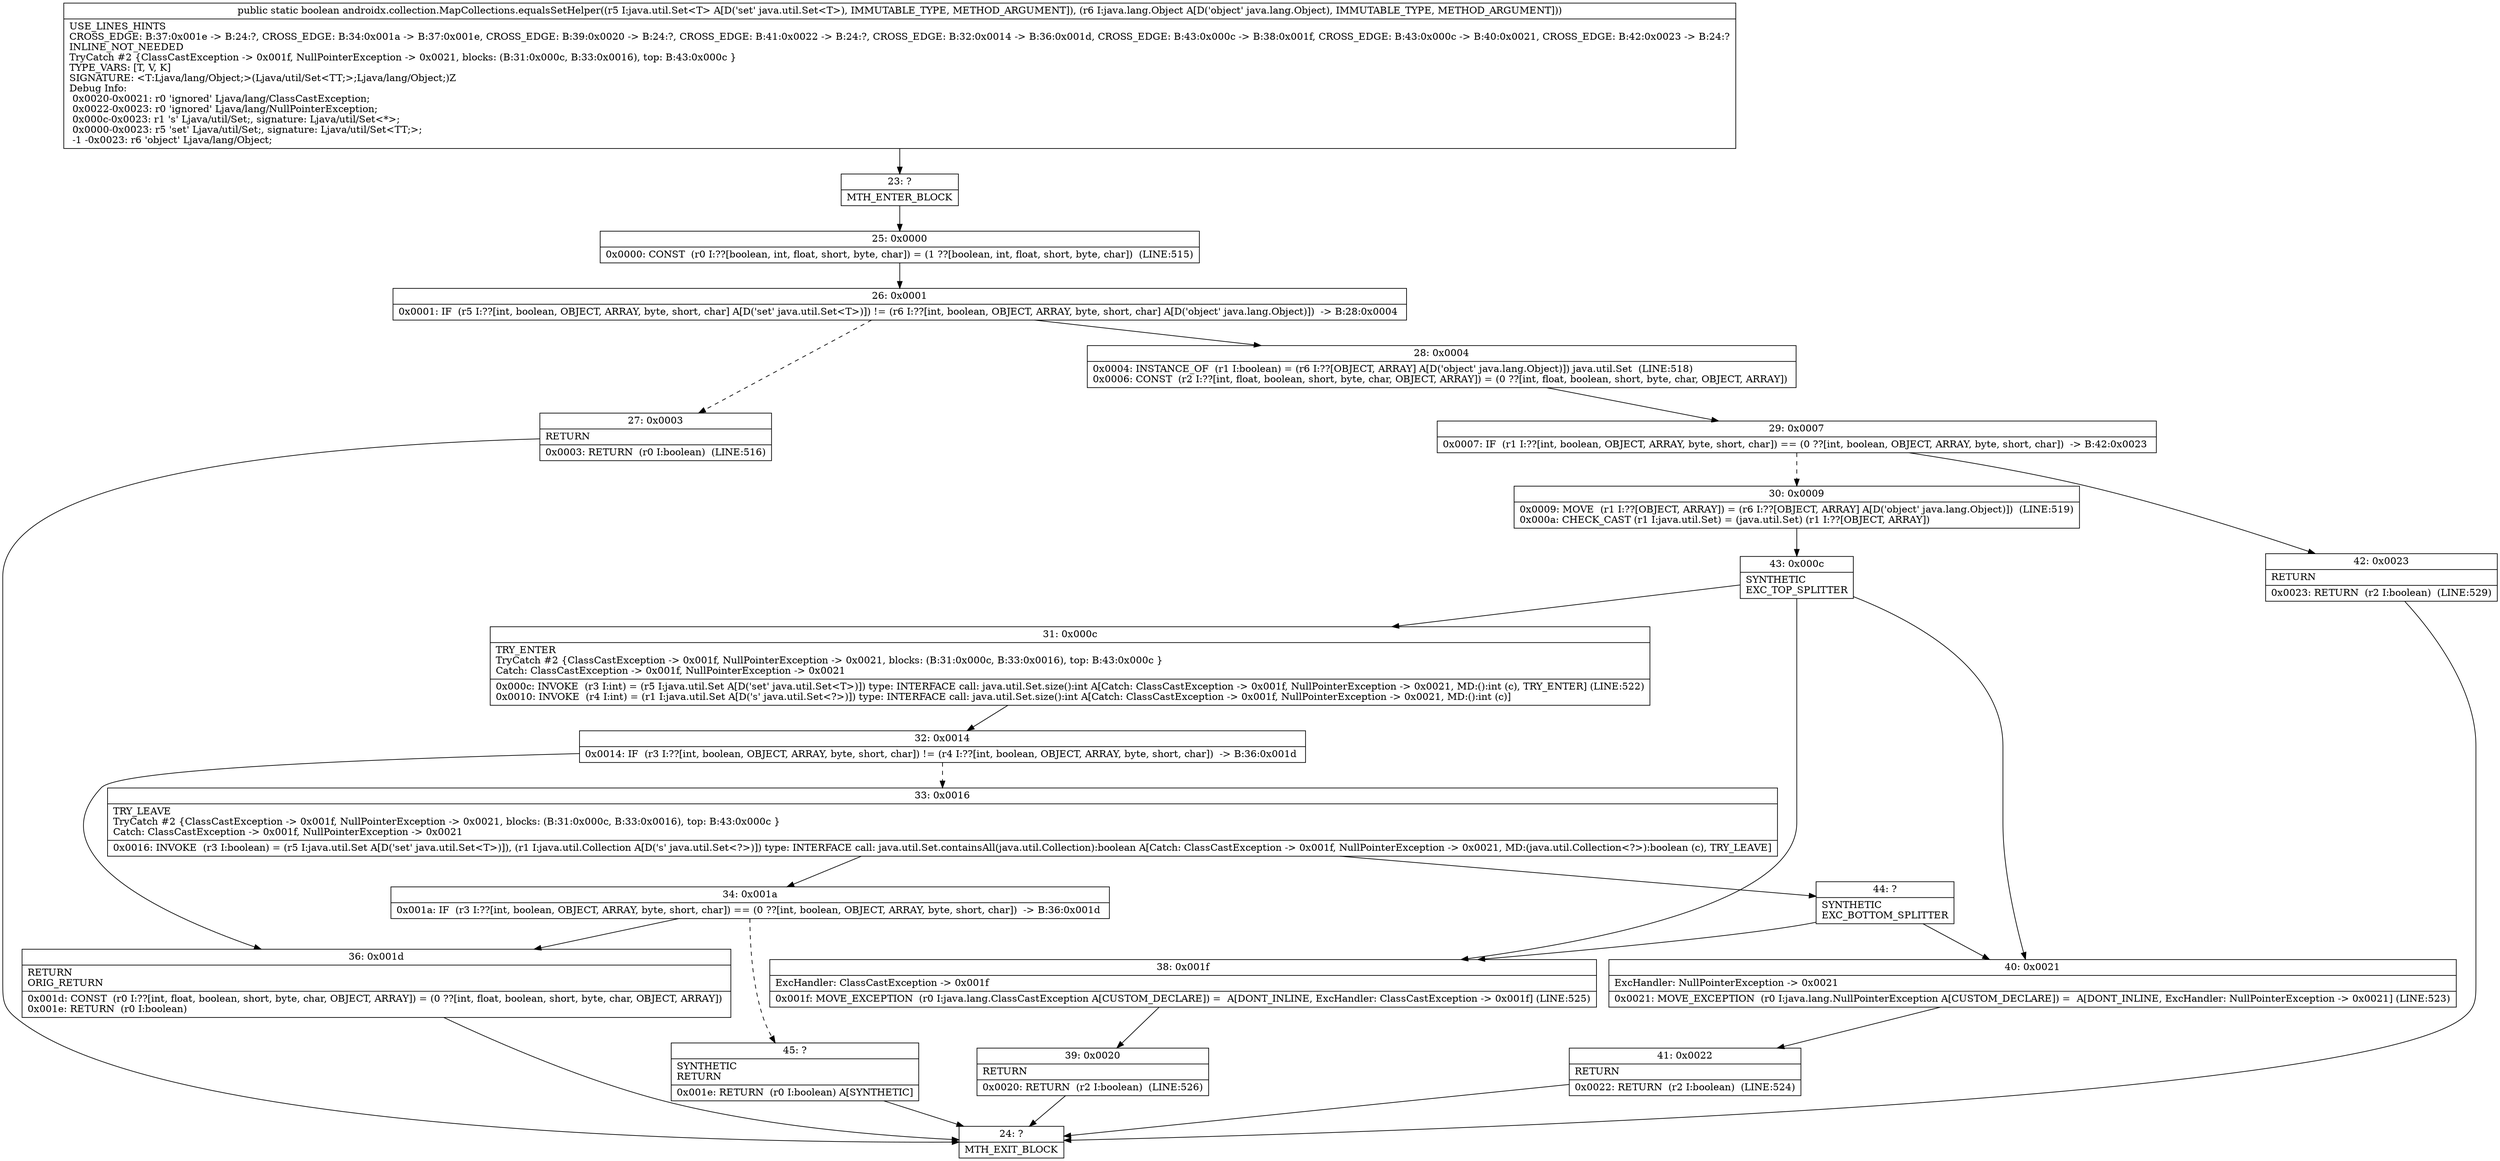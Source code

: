 digraph "CFG forandroidx.collection.MapCollections.equalsSetHelper(Ljava\/util\/Set;Ljava\/lang\/Object;)Z" {
Node_23 [shape=record,label="{23\:\ ?|MTH_ENTER_BLOCK\l}"];
Node_25 [shape=record,label="{25\:\ 0x0000|0x0000: CONST  (r0 I:??[boolean, int, float, short, byte, char]) = (1 ??[boolean, int, float, short, byte, char])  (LINE:515)\l}"];
Node_26 [shape=record,label="{26\:\ 0x0001|0x0001: IF  (r5 I:??[int, boolean, OBJECT, ARRAY, byte, short, char] A[D('set' java.util.Set\<T\>)]) != (r6 I:??[int, boolean, OBJECT, ARRAY, byte, short, char] A[D('object' java.lang.Object)])  \-\> B:28:0x0004 \l}"];
Node_27 [shape=record,label="{27\:\ 0x0003|RETURN\l|0x0003: RETURN  (r0 I:boolean)  (LINE:516)\l}"];
Node_24 [shape=record,label="{24\:\ ?|MTH_EXIT_BLOCK\l}"];
Node_28 [shape=record,label="{28\:\ 0x0004|0x0004: INSTANCE_OF  (r1 I:boolean) = (r6 I:??[OBJECT, ARRAY] A[D('object' java.lang.Object)]) java.util.Set  (LINE:518)\l0x0006: CONST  (r2 I:??[int, float, boolean, short, byte, char, OBJECT, ARRAY]) = (0 ??[int, float, boolean, short, byte, char, OBJECT, ARRAY]) \l}"];
Node_29 [shape=record,label="{29\:\ 0x0007|0x0007: IF  (r1 I:??[int, boolean, OBJECT, ARRAY, byte, short, char]) == (0 ??[int, boolean, OBJECT, ARRAY, byte, short, char])  \-\> B:42:0x0023 \l}"];
Node_30 [shape=record,label="{30\:\ 0x0009|0x0009: MOVE  (r1 I:??[OBJECT, ARRAY]) = (r6 I:??[OBJECT, ARRAY] A[D('object' java.lang.Object)])  (LINE:519)\l0x000a: CHECK_CAST (r1 I:java.util.Set) = (java.util.Set) (r1 I:??[OBJECT, ARRAY]) \l}"];
Node_43 [shape=record,label="{43\:\ 0x000c|SYNTHETIC\lEXC_TOP_SPLITTER\l}"];
Node_31 [shape=record,label="{31\:\ 0x000c|TRY_ENTER\lTryCatch #2 \{ClassCastException \-\> 0x001f, NullPointerException \-\> 0x0021, blocks: (B:31:0x000c, B:33:0x0016), top: B:43:0x000c \}\lCatch: ClassCastException \-\> 0x001f, NullPointerException \-\> 0x0021\l|0x000c: INVOKE  (r3 I:int) = (r5 I:java.util.Set A[D('set' java.util.Set\<T\>)]) type: INTERFACE call: java.util.Set.size():int A[Catch: ClassCastException \-\> 0x001f, NullPointerException \-\> 0x0021, MD:():int (c), TRY_ENTER] (LINE:522)\l0x0010: INVOKE  (r4 I:int) = (r1 I:java.util.Set A[D('s' java.util.Set\<?\>)]) type: INTERFACE call: java.util.Set.size():int A[Catch: ClassCastException \-\> 0x001f, NullPointerException \-\> 0x0021, MD:():int (c)]\l}"];
Node_32 [shape=record,label="{32\:\ 0x0014|0x0014: IF  (r3 I:??[int, boolean, OBJECT, ARRAY, byte, short, char]) != (r4 I:??[int, boolean, OBJECT, ARRAY, byte, short, char])  \-\> B:36:0x001d \l}"];
Node_33 [shape=record,label="{33\:\ 0x0016|TRY_LEAVE\lTryCatch #2 \{ClassCastException \-\> 0x001f, NullPointerException \-\> 0x0021, blocks: (B:31:0x000c, B:33:0x0016), top: B:43:0x000c \}\lCatch: ClassCastException \-\> 0x001f, NullPointerException \-\> 0x0021\l|0x0016: INVOKE  (r3 I:boolean) = (r5 I:java.util.Set A[D('set' java.util.Set\<T\>)]), (r1 I:java.util.Collection A[D('s' java.util.Set\<?\>)]) type: INTERFACE call: java.util.Set.containsAll(java.util.Collection):boolean A[Catch: ClassCastException \-\> 0x001f, NullPointerException \-\> 0x0021, MD:(java.util.Collection\<?\>):boolean (c), TRY_LEAVE]\l}"];
Node_34 [shape=record,label="{34\:\ 0x001a|0x001a: IF  (r3 I:??[int, boolean, OBJECT, ARRAY, byte, short, char]) == (0 ??[int, boolean, OBJECT, ARRAY, byte, short, char])  \-\> B:36:0x001d \l}"];
Node_45 [shape=record,label="{45\:\ ?|SYNTHETIC\lRETURN\l|0x001e: RETURN  (r0 I:boolean) A[SYNTHETIC]\l}"];
Node_44 [shape=record,label="{44\:\ ?|SYNTHETIC\lEXC_BOTTOM_SPLITTER\l}"];
Node_36 [shape=record,label="{36\:\ 0x001d|RETURN\lORIG_RETURN\l|0x001d: CONST  (r0 I:??[int, float, boolean, short, byte, char, OBJECT, ARRAY]) = (0 ??[int, float, boolean, short, byte, char, OBJECT, ARRAY]) \l0x001e: RETURN  (r0 I:boolean) \l}"];
Node_38 [shape=record,label="{38\:\ 0x001f|ExcHandler: ClassCastException \-\> 0x001f\l|0x001f: MOVE_EXCEPTION  (r0 I:java.lang.ClassCastException A[CUSTOM_DECLARE]) =  A[DONT_INLINE, ExcHandler: ClassCastException \-\> 0x001f] (LINE:525)\l}"];
Node_39 [shape=record,label="{39\:\ 0x0020|RETURN\l|0x0020: RETURN  (r2 I:boolean)  (LINE:526)\l}"];
Node_40 [shape=record,label="{40\:\ 0x0021|ExcHandler: NullPointerException \-\> 0x0021\l|0x0021: MOVE_EXCEPTION  (r0 I:java.lang.NullPointerException A[CUSTOM_DECLARE]) =  A[DONT_INLINE, ExcHandler: NullPointerException \-\> 0x0021] (LINE:523)\l}"];
Node_41 [shape=record,label="{41\:\ 0x0022|RETURN\l|0x0022: RETURN  (r2 I:boolean)  (LINE:524)\l}"];
Node_42 [shape=record,label="{42\:\ 0x0023|RETURN\l|0x0023: RETURN  (r2 I:boolean)  (LINE:529)\l}"];
MethodNode[shape=record,label="{public static boolean androidx.collection.MapCollections.equalsSetHelper((r5 I:java.util.Set\<T\> A[D('set' java.util.Set\<T\>), IMMUTABLE_TYPE, METHOD_ARGUMENT]), (r6 I:java.lang.Object A[D('object' java.lang.Object), IMMUTABLE_TYPE, METHOD_ARGUMENT]))  | USE_LINES_HINTS\lCROSS_EDGE: B:37:0x001e \-\> B:24:?, CROSS_EDGE: B:34:0x001a \-\> B:37:0x001e, CROSS_EDGE: B:39:0x0020 \-\> B:24:?, CROSS_EDGE: B:41:0x0022 \-\> B:24:?, CROSS_EDGE: B:32:0x0014 \-\> B:36:0x001d, CROSS_EDGE: B:43:0x000c \-\> B:38:0x001f, CROSS_EDGE: B:43:0x000c \-\> B:40:0x0021, CROSS_EDGE: B:42:0x0023 \-\> B:24:?\lINLINE_NOT_NEEDED\lTryCatch #2 \{ClassCastException \-\> 0x001f, NullPointerException \-\> 0x0021, blocks: (B:31:0x000c, B:33:0x0016), top: B:43:0x000c \}\lTYPE_VARS: [T, V, K]\lSIGNATURE: \<T:Ljava\/lang\/Object;\>(Ljava\/util\/Set\<TT;\>;Ljava\/lang\/Object;)Z\lDebug Info:\l  0x0020\-0x0021: r0 'ignored' Ljava\/lang\/ClassCastException;\l  0x0022\-0x0023: r0 'ignored' Ljava\/lang\/NullPointerException;\l  0x000c\-0x0023: r1 's' Ljava\/util\/Set;, signature: Ljava\/util\/Set\<*\>;\l  0x0000\-0x0023: r5 'set' Ljava\/util\/Set;, signature: Ljava\/util\/Set\<TT;\>;\l  \-1 \-0x0023: r6 'object' Ljava\/lang\/Object;\l}"];
MethodNode -> Node_23;Node_23 -> Node_25;
Node_25 -> Node_26;
Node_26 -> Node_27[style=dashed];
Node_26 -> Node_28;
Node_27 -> Node_24;
Node_28 -> Node_29;
Node_29 -> Node_30[style=dashed];
Node_29 -> Node_42;
Node_30 -> Node_43;
Node_43 -> Node_31;
Node_43 -> Node_38;
Node_43 -> Node_40;
Node_31 -> Node_32;
Node_32 -> Node_33[style=dashed];
Node_32 -> Node_36;
Node_33 -> Node_34;
Node_33 -> Node_44;
Node_34 -> Node_36;
Node_34 -> Node_45[style=dashed];
Node_45 -> Node_24;
Node_44 -> Node_38;
Node_44 -> Node_40;
Node_36 -> Node_24;
Node_38 -> Node_39;
Node_39 -> Node_24;
Node_40 -> Node_41;
Node_41 -> Node_24;
Node_42 -> Node_24;
}

